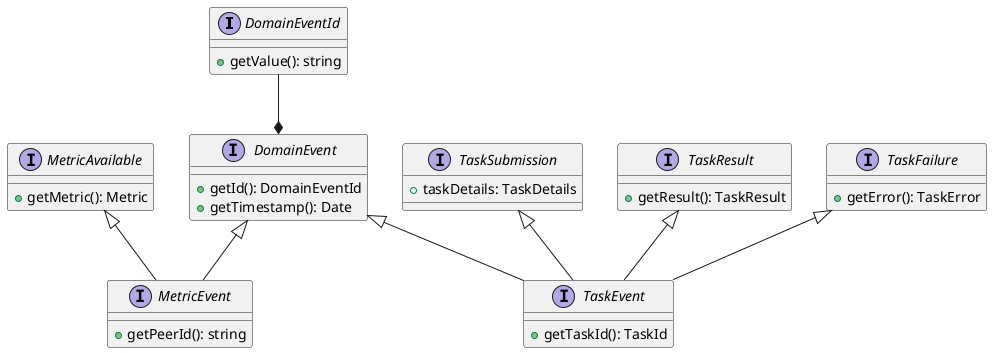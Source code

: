 /'
@startuml

interface DomainEventId {
  + getValue(): string
}

interface DomainEvent {
  + getId(): DomainEventId
  + getTimestamp(): Date
}

interface MetricEvent {
  + getPeerId(): string
}

interface MetricAvailable {
  + getMetric(): Metric
}

interface TaskEvent {
  + getTaskId(): TaskId
}

interface TaskSubmission {
  + taskDetails: TaskDetails
}

interface TaskResult {
  + getResult(): TaskResult
}

interface TaskFailure {
  + getError(): TaskError
}


DomainEvent *-up- DomainEventId

DomainEvent <|-- TaskEvent
TaskSubmission <|-- TaskEvent
TaskResult <|-- TaskEvent
TaskFailure <|-- TaskEvent

DomainEvent <|-- MetricEvent
MetricAvailable <|-- MetricEvent


@enduml
'/
